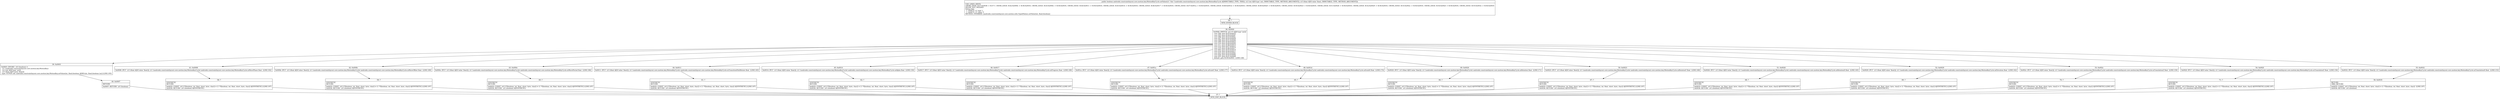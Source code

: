 digraph "CFG forandroidx.constraintlayout.core.motion.key.MotionKeyCycle.setValue(IF)Z" {
Node_36 [shape=record,label="{36\:\ ?|MTH_ENTER_BLOCK\l}"];
Node_38 [shape=record,label="{38\:\ 0x0000|0x0000: SWITCH  (r2 I:?? A[D('type' int)])\l case 304: goto B:55:0x0032\l case 305: goto B:54:0x002f\l case 306: goto B:53:0x002c\l case 307: goto B:52:0x0029\l case 308: goto B:51:0x0026\l case 309: goto B:50:0x0023\l case 310: goto B:49:0x0020\l case 311: goto B:48:0x001d\l case 312: goto B:47:0x001a\l case 315: goto B:46:0x0017\l case 403: goto B:45:0x0014\l case 416: goto B:44:0x0011\l case 423: goto B:43:0x000e\l case 424: goto B:42:0x000b\l case 425: goto B:41:0x0008\l default: goto B:39:0x0003  (LINE:148)\l}"];
Node_39 [shape=record,label="{39\:\ 0x0003|0x0003: INVOKE  (r0 I:boolean) = \l  (r1 I:androidx.constraintlayout.core.motion.key.MotionKey)\l  (r2 I:int A[D('type' int)])\l  (r3 I:float A[D('value' float)])\l type: SUPER call: androidx.constraintlayout.core.motion.key.MotionKey.setValue(int, float):boolean A[MD:(int, float):boolean (m)] (LINE:195)\l}"];
Node_40 [shape=record,label="{40\:\ 0x0007|RETURN\l|0x0007: RETURN  (r0 I:boolean) \l}"];
Node_37 [shape=record,label="{37\:\ ?|MTH_EXIT_BLOCK\l}"];
Node_41 [shape=record,label="{41\:\ 0x0008|0x0008: IPUT  (r3 I:float A[D('value' float)]), (r1 I:androidx.constraintlayout.core.motion.key.MotionKeyCycle) androidx.constraintlayout.core.motion.key.MotionKeyCycle.mWavePhase float  (LINE:192)\l}"];
Node_58 [shape=record,label="{58\:\ ?|SYNTHETIC\lRETURN\l|0x0035: CONST  (r0 I:??[boolean, int, float, short, byte, char]) = (1 ??[boolean, int, float, short, byte, char]) A[SYNTHETIC] (LINE:197)\l0x0036: RETURN  (r0 I:boolean) A[SYNTHETIC]\l}"];
Node_42 [shape=record,label="{42\:\ 0x000b|0x000b: IPUT  (r3 I:float A[D('value' float)]), (r1 I:androidx.constraintlayout.core.motion.key.MotionKeyCycle) androidx.constraintlayout.core.motion.key.MotionKeyCycle.mWaveOffset float  (LINE:189)\l}"];
Node_59 [shape=record,label="{59\:\ ?|SYNTHETIC\lRETURN\l|0x0035: CONST  (r0 I:??[boolean, int, float, short, byte, char]) = (1 ??[boolean, int, float, short, byte, char]) A[SYNTHETIC] (LINE:197)\l0x0036: RETURN  (r0 I:boolean) A[SYNTHETIC]\l}"];
Node_43 [shape=record,label="{43\:\ 0x000e|0x000e: IPUT  (r3 I:float A[D('value' float)]), (r1 I:androidx.constraintlayout.core.motion.key.MotionKeyCycle) androidx.constraintlayout.core.motion.key.MotionKeyCycle.mWavePeriod float  (LINE:186)\l}"];
Node_60 [shape=record,label="{60\:\ ?|SYNTHETIC\lRETURN\l|0x0035: CONST  (r0 I:??[boolean, int, float, short, byte, char]) = (1 ??[boolean, int, float, short, byte, char]) A[SYNTHETIC] (LINE:197)\l0x0036: RETURN  (r0 I:boolean) A[SYNTHETIC]\l}"];
Node_44 [shape=record,label="{44\:\ 0x0011|0x0011: IPUT  (r3 I:float A[D('value' float)]), (r1 I:androidx.constraintlayout.core.motion.key.MotionKeyCycle) androidx.constraintlayout.core.motion.key.MotionKeyCycle.mTransitionPathRotate float  (LINE:183)\l}"];
Node_61 [shape=record,label="{61\:\ ?|SYNTHETIC\lRETURN\l|0x0035: CONST  (r0 I:??[boolean, int, float, short, byte, char]) = (1 ??[boolean, int, float, short, byte, char]) A[SYNTHETIC] (LINE:197)\l0x0036: RETURN  (r0 I:boolean) A[SYNTHETIC]\l}"];
Node_45 [shape=record,label="{45\:\ 0x0014|0x0014: IPUT  (r3 I:float A[D('value' float)]), (r1 I:androidx.constraintlayout.core.motion.key.MotionKeyCycle) androidx.constraintlayout.core.motion.key.MotionKeyCycle.mAlpha float  (LINE:150)\l}"];
Node_62 [shape=record,label="{62\:\ ?|SYNTHETIC\lRETURN\l|0x0035: CONST  (r0 I:??[boolean, int, float, short, byte, char]) = (1 ??[boolean, int, float, short, byte, char]) A[SYNTHETIC] (LINE:197)\l0x0036: RETURN  (r0 I:boolean) A[SYNTHETIC]\l}"];
Node_46 [shape=record,label="{46\:\ 0x0017|0x0017: IPUT  (r3 I:float A[D('value' float)]), (r1 I:androidx.constraintlayout.core.motion.key.MotionKeyCycle) androidx.constraintlayout.core.motion.key.MotionKeyCycle.mProgress float  (LINE:180)\l}"];
Node_63 [shape=record,label="{63\:\ ?|SYNTHETIC\lRETURN\l|0x0035: CONST  (r0 I:??[boolean, int, float, short, byte, char]) = (1 ??[boolean, int, float, short, byte, char]) A[SYNTHETIC] (LINE:197)\l0x0036: RETURN  (r0 I:boolean) A[SYNTHETIC]\l}"];
Node_47 [shape=record,label="{47\:\ 0x001a|0x001a: IPUT  (r3 I:float A[D('value' float)]), (r1 I:androidx.constraintlayout.core.motion.key.MotionKeyCycle) androidx.constraintlayout.core.motion.key.MotionKeyCycle.mScaleY float  (LINE:177)\l}"];
Node_64 [shape=record,label="{64\:\ ?|SYNTHETIC\lRETURN\l|0x0035: CONST  (r0 I:??[boolean, int, float, short, byte, char]) = (1 ??[boolean, int, float, short, byte, char]) A[SYNTHETIC] (LINE:197)\l0x0036: RETURN  (r0 I:boolean) A[SYNTHETIC]\l}"];
Node_48 [shape=record,label="{48\:\ 0x001d|0x001d: IPUT  (r3 I:float A[D('value' float)]), (r1 I:androidx.constraintlayout.core.motion.key.MotionKeyCycle) androidx.constraintlayout.core.motion.key.MotionKeyCycle.mScaleX float  (LINE:174)\l}"];
Node_65 [shape=record,label="{65\:\ ?|SYNTHETIC\lRETURN\l|0x0035: CONST  (r0 I:??[boolean, int, float, short, byte, char]) = (1 ??[boolean, int, float, short, byte, char]) A[SYNTHETIC] (LINE:197)\l0x0036: RETURN  (r0 I:boolean) A[SYNTHETIC]\l}"];
Node_49 [shape=record,label="{49\:\ 0x0020|0x0020: IPUT  (r3 I:float A[D('value' float)]), (r1 I:androidx.constraintlayout.core.motion.key.MotionKeyCycle) androidx.constraintlayout.core.motion.key.MotionKeyCycle.mRotation float  (LINE:171)\l}"];
Node_66 [shape=record,label="{66\:\ ?|SYNTHETIC\lRETURN\l|0x0035: CONST  (r0 I:??[boolean, int, float, short, byte, char]) = (1 ??[boolean, int, float, short, byte, char]) A[SYNTHETIC] (LINE:197)\l0x0036: RETURN  (r0 I:boolean) A[SYNTHETIC]\l}"];
Node_50 [shape=record,label="{50\:\ 0x0023|0x0023: IPUT  (r3 I:float A[D('value' float)]), (r1 I:androidx.constraintlayout.core.motion.key.MotionKeyCycle) androidx.constraintlayout.core.motion.key.MotionKeyCycle.mRotationY float  (LINE:168)\l}"];
Node_67 [shape=record,label="{67\:\ ?|SYNTHETIC\lRETURN\l|0x0035: CONST  (r0 I:??[boolean, int, float, short, byte, char]) = (1 ??[boolean, int, float, short, byte, char]) A[SYNTHETIC] (LINE:197)\l0x0036: RETURN  (r0 I:boolean) A[SYNTHETIC]\l}"];
Node_51 [shape=record,label="{51\:\ 0x0026|0x0026: IPUT  (r3 I:float A[D('value' float)]), (r1 I:androidx.constraintlayout.core.motion.key.MotionKeyCycle) androidx.constraintlayout.core.motion.key.MotionKeyCycle.mRotationX float  (LINE:165)\l}"];
Node_68 [shape=record,label="{68\:\ ?|SYNTHETIC\lRETURN\l|0x0035: CONST  (r0 I:??[boolean, int, float, short, byte, char]) = (1 ??[boolean, int, float, short, byte, char]) A[SYNTHETIC] (LINE:197)\l0x0036: RETURN  (r0 I:boolean) A[SYNTHETIC]\l}"];
Node_52 [shape=record,label="{52\:\ 0x0029|0x0029: IPUT  (r3 I:float A[D('value' float)]), (r1 I:androidx.constraintlayout.core.motion.key.MotionKeyCycle) androidx.constraintlayout.core.motion.key.MotionKeyCycle.mElevation float  (LINE:162)\l}"];
Node_69 [shape=record,label="{69\:\ ?|SYNTHETIC\lRETURN\l|0x0035: CONST  (r0 I:??[boolean, int, float, short, byte, char]) = (1 ??[boolean, int, float, short, byte, char]) A[SYNTHETIC] (LINE:197)\l0x0036: RETURN  (r0 I:boolean) A[SYNTHETIC]\l}"];
Node_53 [shape=record,label="{53\:\ 0x002c|0x002c: IPUT  (r3 I:float A[D('value' float)]), (r1 I:androidx.constraintlayout.core.motion.key.MotionKeyCycle) androidx.constraintlayout.core.motion.key.MotionKeyCycle.mTranslationZ float  (LINE:159)\l}"];
Node_70 [shape=record,label="{70\:\ ?|SYNTHETIC\lRETURN\l|0x0035: CONST  (r0 I:??[boolean, int, float, short, byte, char]) = (1 ??[boolean, int, float, short, byte, char]) A[SYNTHETIC] (LINE:197)\l0x0036: RETURN  (r0 I:boolean) A[SYNTHETIC]\l}"];
Node_54 [shape=record,label="{54\:\ 0x002f|0x002f: IPUT  (r3 I:float A[D('value' float)]), (r1 I:androidx.constraintlayout.core.motion.key.MotionKeyCycle) androidx.constraintlayout.core.motion.key.MotionKeyCycle.mTranslationY float  (LINE:156)\l}"];
Node_71 [shape=record,label="{71\:\ ?|SYNTHETIC\lRETURN\l|0x0035: CONST  (r0 I:??[boolean, int, float, short, byte, char]) = (1 ??[boolean, int, float, short, byte, char]) A[SYNTHETIC] (LINE:197)\l0x0036: RETURN  (r0 I:boolean) A[SYNTHETIC]\l}"];
Node_55 [shape=record,label="{55\:\ 0x0032|0x0032: IPUT  (r3 I:float A[D('value' float)]), (r1 I:androidx.constraintlayout.core.motion.key.MotionKeyCycle) androidx.constraintlayout.core.motion.key.MotionKeyCycle.mTranslationX float  (LINE:153)\l}"];
Node_56 [shape=record,label="{56\:\ 0x0035|RETURN\lORIG_RETURN\l|0x0035: CONST  (r0 I:??[boolean, int, float, short, byte, char]) = (1 ??[boolean, int, float, short, byte, char])  (LINE:197)\l0x0036: RETURN  (r0 I:boolean) \l}"];
MethodNode[shape=record,label="{public boolean androidx.constraintlayout.core.motion.key.MotionKeyCycle.setValue((r1 'this' I:androidx.constraintlayout.core.motion.key.MotionKeyCycle A[IMMUTABLE_TYPE, THIS]), (r2 I:int A[D('type' int), IMMUTABLE_TYPE, METHOD_ARGUMENT]), (r3 I:float A[D('value' float), IMMUTABLE_TYPE, METHOD_ARGUMENT]))  | USE_LINES_HINTS\lCROSS_EDGE: B:57:0x0036 \-\> B:37:?, CROSS_EDGE: B:42:0x000b \-\> B:56:0x0035, CROSS_EDGE: B:43:0x000e \-\> B:56:0x0035, CROSS_EDGE: B:44:0x0011 \-\> B:56:0x0035, CROSS_EDGE: B:45:0x0014 \-\> B:56:0x0035, CROSS_EDGE: B:46:0x0017 \-\> B:56:0x0035, CROSS_EDGE: B:47:0x001a \-\> B:56:0x0035, CROSS_EDGE: B:48:0x001d \-\> B:56:0x0035, CROSS_EDGE: B:49:0x0020 \-\> B:56:0x0035, CROSS_EDGE: B:50:0x0023 \-\> B:56:0x0035, CROSS_EDGE: B:51:0x0026 \-\> B:56:0x0035, CROSS_EDGE: B:52:0x0029 \-\> B:56:0x0035, CROSS_EDGE: B:53:0x002c \-\> B:56:0x0035, CROSS_EDGE: B:54:0x002f \-\> B:56:0x0035, CROSS_EDGE: B:55:0x0032 \-\> B:56:0x0035\lINLINE_NOT_NEEDED\lDebug Info:\l  \-1 \-0x0075: r2 'type' I\l  \-1 \-0x0075: r3 'value' F\lMETHOD_OVERRIDE: [androidx.constraintlayout.core.motion.utils.TypedValues.setValue(int, float):boolean]\l}"];
MethodNode -> Node_36;Node_36 -> Node_38;
Node_38 -> Node_39;
Node_38 -> Node_41;
Node_38 -> Node_42;
Node_38 -> Node_43;
Node_38 -> Node_44;
Node_38 -> Node_45;
Node_38 -> Node_46;
Node_38 -> Node_47;
Node_38 -> Node_48;
Node_38 -> Node_49;
Node_38 -> Node_50;
Node_38 -> Node_51;
Node_38 -> Node_52;
Node_38 -> Node_53;
Node_38 -> Node_54;
Node_38 -> Node_55;
Node_39 -> Node_40;
Node_40 -> Node_37;
Node_41 -> Node_58;
Node_58 -> Node_37;
Node_42 -> Node_59;
Node_59 -> Node_37;
Node_43 -> Node_60;
Node_60 -> Node_37;
Node_44 -> Node_61;
Node_61 -> Node_37;
Node_45 -> Node_62;
Node_62 -> Node_37;
Node_46 -> Node_63;
Node_63 -> Node_37;
Node_47 -> Node_64;
Node_64 -> Node_37;
Node_48 -> Node_65;
Node_65 -> Node_37;
Node_49 -> Node_66;
Node_66 -> Node_37;
Node_50 -> Node_67;
Node_67 -> Node_37;
Node_51 -> Node_68;
Node_68 -> Node_37;
Node_52 -> Node_69;
Node_69 -> Node_37;
Node_53 -> Node_70;
Node_70 -> Node_37;
Node_54 -> Node_71;
Node_71 -> Node_37;
Node_55 -> Node_56;
Node_56 -> Node_37;
}

